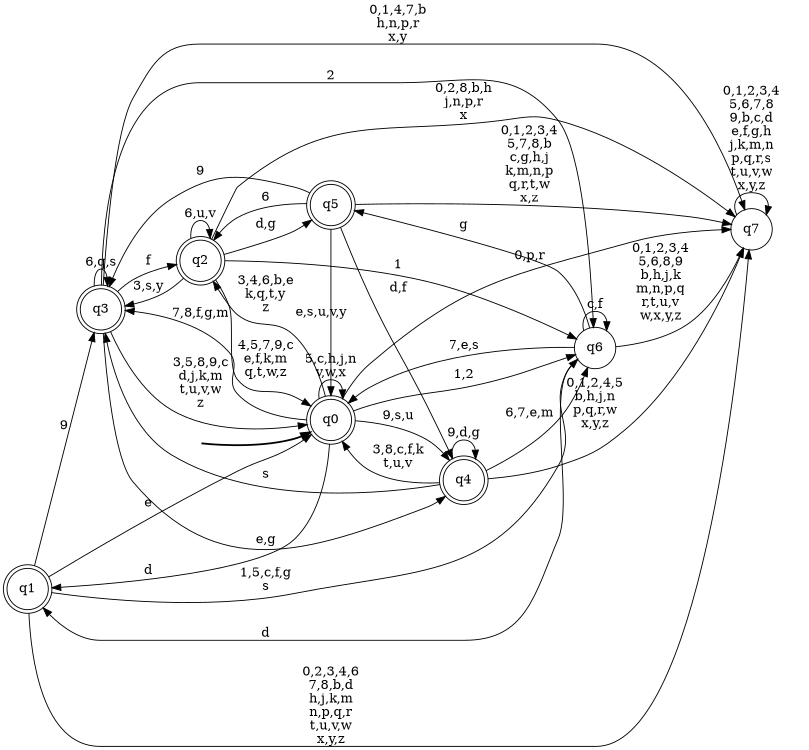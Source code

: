 digraph BlueStar {
__start0 [style = invis, shape = none, label = "", width = 0, height = 0];

rankdir=LR;
size="8,5";

s0 [style="rounded,filled", color="black", fillcolor="white" shape="doublecircle", label="q0"];
s1 [style="rounded,filled", color="black", fillcolor="white" shape="doublecircle", label="q1"];
s2 [style="rounded,filled", color="black", fillcolor="white" shape="doublecircle", label="q2"];
s3 [style="rounded,filled", color="black", fillcolor="white" shape="doublecircle", label="q3"];
s4 [style="rounded,filled", color="black", fillcolor="white" shape="doublecircle", label="q4"];
s5 [style="rounded,filled", color="black", fillcolor="white" shape="doublecircle", label="q5"];
s6 [style="filled", color="black", fillcolor="white" shape="circle", label="q6"];
s7 [style="filled", color="black", fillcolor="white" shape="circle", label="q7"];
subgraph cluster_main { 
	graph [pad=".75", ranksep="0.15", nodesep="0.15"];
	 style=invis; 
	__start0 -> s0 [penwidth=2];
}
s0 -> s0 [label="5,c,h,j,n\nv,w,x"];
s0 -> s1 [label="d"];
s0 -> s2 [label="3,4,6,b,e\nk,q,t,y\nz"];
s0 -> s3 [label="7,8,f,g,m"];
s0 -> s4 [label="9,s,u"];
s0 -> s6 [label="1,2"];
s0 -> s7 [label="0,p,r"];
s1 -> s0 [label="e"];
s1 -> s3 [label="9"];
s1 -> s6 [label="1,5,c,f,g\ns"];
s1 -> s7 [label="0,2,3,4,6\n7,8,b,d\nh,j,k,m\nn,p,q,r\nt,u,v,w\nx,y,z"];
s2 -> s0 [label="4,5,7,9,c\ne,f,k,m\nq,t,w,z"];
s2 -> s2 [label="6,u,v"];
s2 -> s3 [label="3,s,y"];
s2 -> s5 [label="d,g"];
s2 -> s6 [label="1"];
s2 -> s7 [label="0,2,8,b,h\nj,n,p,r\nx"];
s3 -> s0 [label="3,5,8,9,c\nd,j,k,m\nt,u,v,w\nz"];
s3 -> s2 [label="f"];
s3 -> s3 [label="6,q,s"];
s3 -> s4 [label="e,g"];
s3 -> s6 [label="2"];
s3 -> s7 [label="0,1,4,7,b\nh,n,p,r\nx,y"];
s4 -> s0 [label="3,8,c,f,k\nt,u,v"];
s4 -> s3 [label="s"];
s4 -> s4 [label="9,d,g"];
s4 -> s6 [label="6,7,e,m"];
s4 -> s7 [label="0,1,2,4,5\nb,h,j,n\np,q,r,w\nx,y,z"];
s5 -> s0 [label="e,s,u,v,y"];
s5 -> s2 [label="6"];
s5 -> s3 [label="9"];
s5 -> s4 [label="d,f"];
s5 -> s7 [label="0,1,2,3,4\n5,7,8,b\nc,g,h,j\nk,m,n,p\nq,r,t,w\nx,z"];
s6 -> s0 [label="7,e,s"];
s6 -> s1 [label="d"];
s6 -> s5 [label="g"];
s6 -> s6 [label="c,f"];
s6 -> s7 [label="0,1,2,3,4\n5,6,8,9\nb,h,j,k\nm,n,p,q\nr,t,u,v\nw,x,y,z"];
s7 -> s7 [label="0,1,2,3,4\n5,6,7,8\n9,b,c,d\ne,f,g,h\nj,k,m,n\np,q,r,s\nt,u,v,w\nx,y,z"];

}